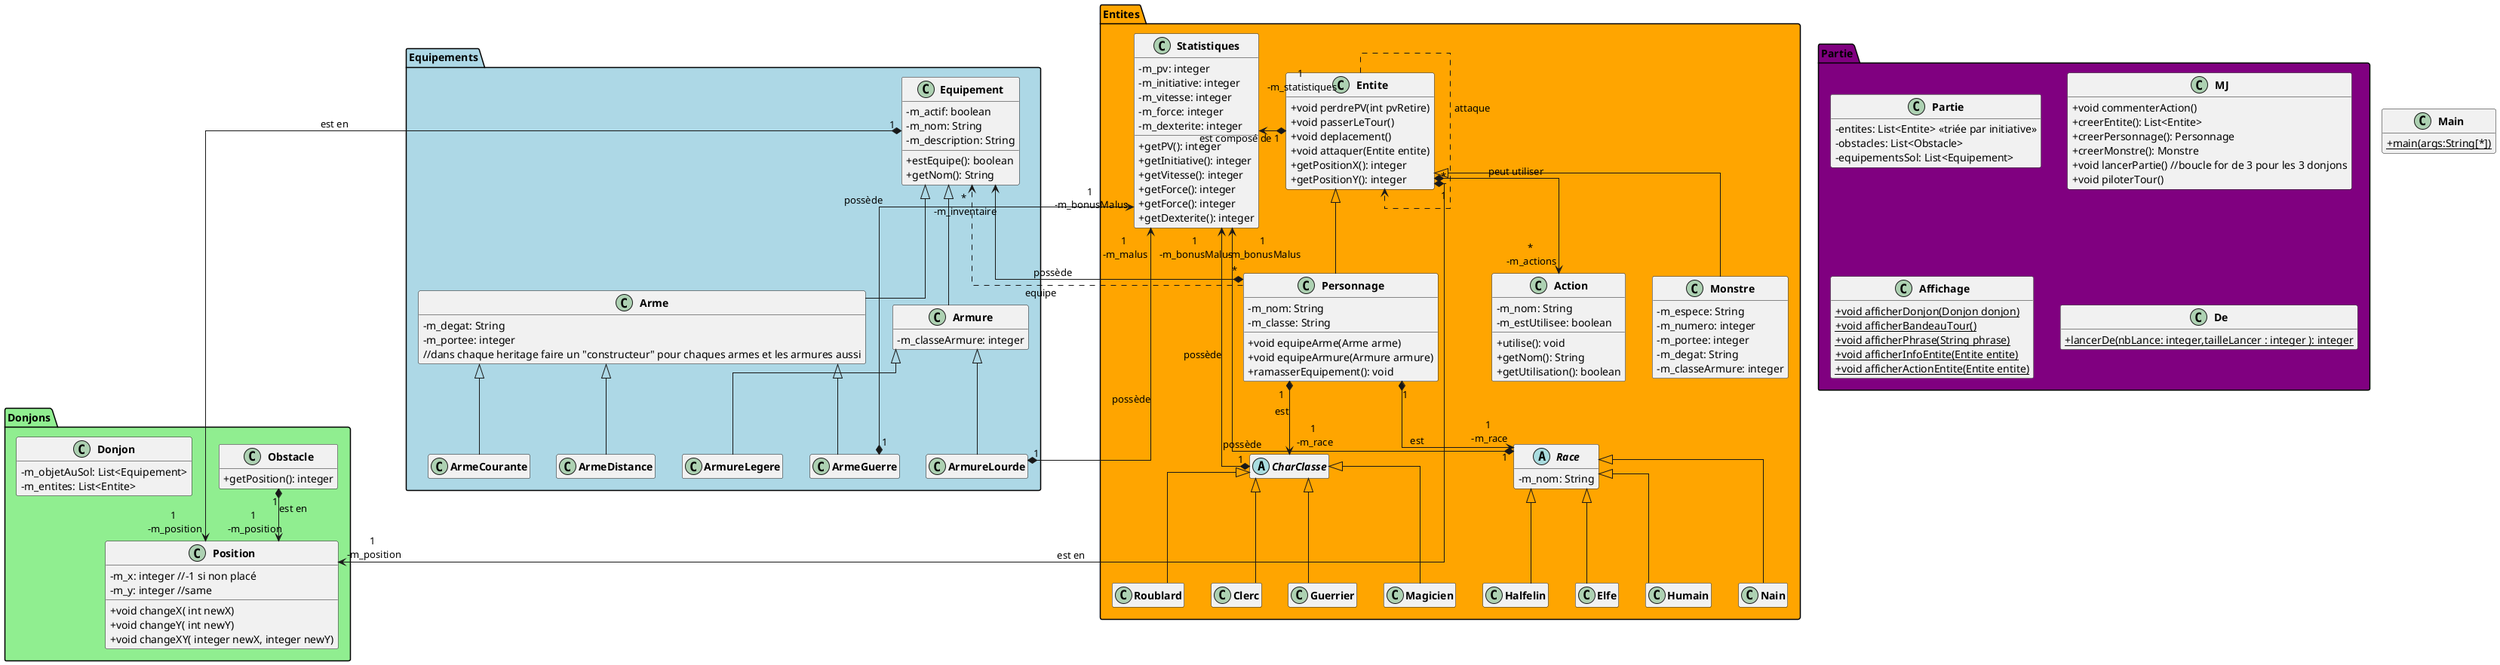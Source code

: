 @startuml
skinparam classAttributeIconSize 0
skinparam classFontStyle Bold
top to bottom direction
'skinparam style strictuml
hide empty members
skinparam linetype ortho
class Main
{
    +{static} main(args:String[*])
}

package Entites #Orange{
    class Entite {
      + void perdrePV(int pvRetire)
      + void passerLeTour()
      + void deplacement()
      + void attaquer(Entite entite)
      + getPositionX(): integer
      + getPositionY(): integer
    }
    class Action{
      - m_nom: String
      - m_estUtilisee: boolean
      + utilise(): void
      + getNom(): String
      + getUtilisation(): boolean
    }
    class Statistiques {
      - m_pv: integer
      - m_initiative: integer
      - m_vitesse: integer
      - m_force: integer
      - m_dexterite: integer
      + getPV(): integer
      +getInitiative(): integer
      +getVitesse(): integer
      +getForce(): integer
      +getForce(): integer
      +getDexterite(): integer
    }

    class Personnage extends Entite {
      - m_nom: String
      - m_classe: String
      + void equipeArme(Arme arme)
      + void equipeArmure(Armure armure)
      + ramasserEquipement(): void
    }

    class Monstre extends Entite{
      - m_espece: String
      - m_numero: integer
      - m_portee: integer
      - m_degat: String
      - m_classeArmure: integer

    }
    abstract class Race{
      - m_nom: String
    }
    class Elfe extends Race{}
    class Humain extends Race{}
    class Nain extends Race{}
    class Halfelin extends Race{}

    abstract class CharClasse{}
    class Clerc extends CharClasse{}
    class Guerrier extends CharClasse{}
    class Magicien extends CharClasse{}
    class Roublard extends CharClasse{}
 'lien Entites
  Entite "1" *-left-> "1\n -m_statistiques" Statistiques : est composé de
  Entite "*" *--> "*\n -m_actions" Action: peut utiliser
  Personnage "1" *--> "1\n -m_race" Race: est
  Race "1" *--> "1\n -m_bonusMalus" Statistiques: possède
  Personnage "1" *--> "1\n -m_race" CharClasse: est
  CharClasse "1" *--> "1\n -m_bonusMalus" Statistiques: possède
  Entite .> Entite : attaque

}

package Equipements #LightBlue{

    class Equipement {
      - m_actif: boolean
      - m_nom: String
      - m_description: String
      + estEquipe(): boolean
      + getNom(): String
    }

    class Armure extends Equipement {
      - m_classeArmure: integer
    }
    class ArmureLourde extends Armure{
    }
    class ArmureLegere extends Armure{
    }

    class Arme extends Equipement {
      - m_degat: String
      - m_portee: integer
      //dans chaque heritage faire un "constructeur" pour chaques armes et les armures aussi
    }
    class ArmeGuerre extends Arme{
    }
    class ArmeCourante extends Arme{
    }
    class ArmeDistance extends Arme{
    }
}
'lien entre Equipements et Entites
Personnage "*" *--> "*\n -m_inventaire" Equipement: possède
ArmeGuerre "1" *----> "1\n -m_bonusMalus" Statistiques: possède
ArmureLourde "1" *----> "1\n -m_malus" Statistiques: possède
Personnage .> Equipement : equipe
'Autres liens
Equipement "1" *----> "1\n -m_position" Donjons.Position: est en
Entite "1" *----> "1\n -m_position" Donjons.Position: est en
Donjons.Obstacle "1" *--> "1\n -m_position" Donjons.Position: est en

package Partie #purple{
    class Partie {
      - entites: List<Entite> <<triée par initiative>>
      - obstacles: List<Obstacle>
      - equipementsSol: List<Equipement>


    }
    class MJ {
      + void commenterAction()
      + creerEntite(): List<Entite>
      + creerPersonnage(): Personnage
      + creerMonstre(): Monstre
      + void lancerPartie() //boucle for de 3 pour les 3 donjons
      + void piloterTour()
    }
    class Affichage{
     + {static}void afficherDonjon(Donjon donjon)
     + {static}void afficherBandeauTour()
     + {static}void afficherPhrase(String phrase)
     + {static}void afficherInfoEntite(Entite entite)
     + {static}void afficherActionEntite(Entite entite)
    }
    class De {
      + {static}lancerDe(nbLance: integer,tailleLancer : integer ): integer
    }
}
package Donjons #Lightgreen{
    class Donjon{
          - m_objetAuSol: List<Equipement>
          - m_entites: List<Entite>

        }
    class Position{
       - m_x: integer //-1 si non placé
       - m_y: integer //same
       +void changeX( int newX)
       +void changeY( int newY)
       +void changeXY( integer newX, integer newY)
     }
     class Obstacle {
       +getPosition(): integer
     }
}
' Liens logiques
/'MJ --> Personnage : crée
MJ --> Partie : contrôle
MJ --> Tour : pilote
MJ --> Monstre : contrôle
MJ --> De : commente les jets
MJ --> Entite : affiche
MJ --> Obstacle : affiche
MJ --> Equipement : affiche
Tour --> Entite : joueur
Partie --> Entite : contient
Partie --> Obstacle : contient
Partie --> Equipement : contient
Entite --> De : utilise pour attaque/dégâts '/



@enduml

